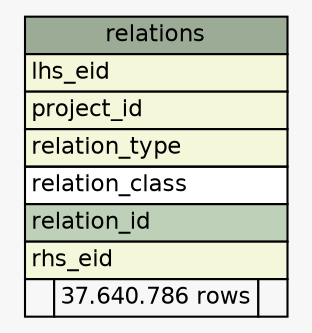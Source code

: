 // dot 2.36.0 on Mac OS X 10.10.3
// SchemaSpy rev 590
digraph "relations" {
  graph [
    rankdir="RL"
    bgcolor="#f7f7f7"
    nodesep="0.18"
    ranksep="0.46"
    fontname="Helvetica"
    fontsize="11"
  ];
  node [
    fontname="Helvetica"
    fontsize="11"
    shape="plaintext"
  ];
  edge [
    arrowsize="0.8"
  ];
  "relations" [
    label=<
    <TABLE BORDER="0" CELLBORDER="1" CELLSPACING="0" BGCOLOR="#ffffff">
      <TR><TD COLSPAN="3" BGCOLOR="#9bab96" ALIGN="CENTER">relations</TD></TR>
      <TR><TD PORT="lhs_eid" COLSPAN="3" BGCOLOR="#f4f7da" ALIGN="LEFT">lhs_eid</TD></TR>
      <TR><TD PORT="project_id" COLSPAN="3" BGCOLOR="#f4f7da" ALIGN="LEFT">project_id</TD></TR>
      <TR><TD PORT="relation_type" COLSPAN="3" BGCOLOR="#f4f7da" ALIGN="LEFT">relation_type</TD></TR>
      <TR><TD PORT="relation_class" COLSPAN="3" ALIGN="LEFT">relation_class</TD></TR>
      <TR><TD PORT="relation_id" COLSPAN="3" BGCOLOR="#bed1b8" ALIGN="LEFT">relation_id</TD></TR>
      <TR><TD PORT="rhs_eid" COLSPAN="3" BGCOLOR="#f4f7da" ALIGN="LEFT">rhs_eid</TD></TR>
      <TR><TD ALIGN="LEFT" BGCOLOR="#f7f7f7">  </TD><TD ALIGN="RIGHT" BGCOLOR="#f7f7f7">37.640.786 rows</TD><TD ALIGN="RIGHT" BGCOLOR="#f7f7f7">  </TD></TR>
    </TABLE>>
    URL="tables/relations.html"
    tooltip="relations"
  ];
}
